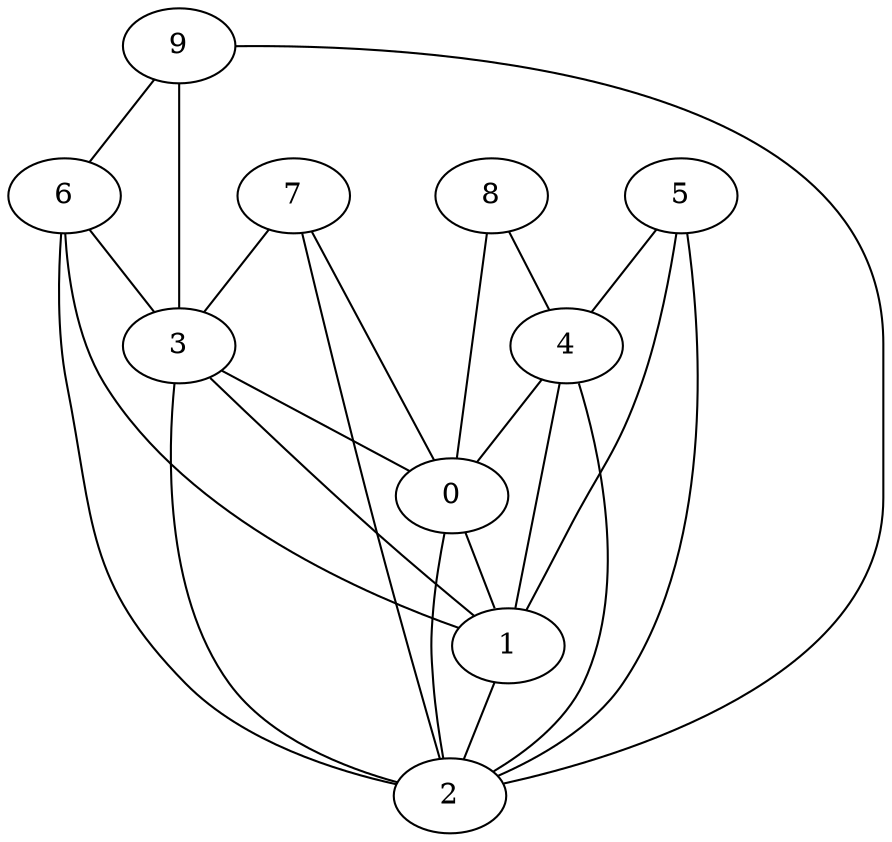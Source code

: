 graph {
    0 [ label = "0" ]
    1 [ label = "1" ]
    2 [ label = "2" ]
    3 [ label = "3" ]
    4 [ label = "4" ]
    5 [ label = "5" ]
    6 [ label = "6" ]
    7 [ label = "7" ]
    8 [ label = "8" ]
    9 [ label = "9" ]
    0 -- 1 [ ]
    0 -- 2 [ ]
    1 -- 2 [ ]
    3 -- 0 [ ]
    3 -- 1 [ ]
    3 -- 2 [ ]
    4 -- 0 [ ]
    4 -- 1 [ ]
    4 -- 2 [ ]
    5 -- 1 [ ]
    5 -- 2 [ ]
    5 -- 4 [ ]
    6 -- 1 [ ]
    6 -- 2 [ ]
    6 -- 3 [ ]
    7 -- 0 [ ]
    7 -- 2 [ ]
    7 -- 3 [ ]
    8 -- 0 [ ]
    9 -- 6 [ ]
    8 -- 4 [ ]
    9 -- 2 [ ]
    9 -- 3 [ ]
}
